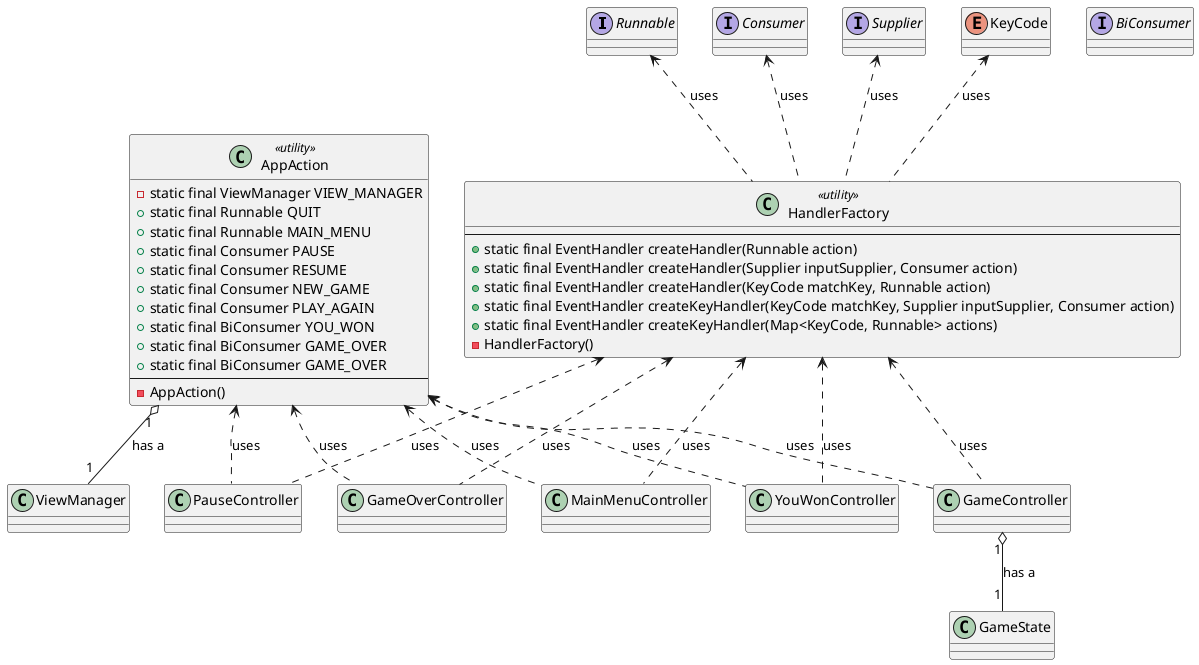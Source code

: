 @startuml

interface Runnable
interface Consumer
interface BiConsumer
interface Supplier
enum KeyCode

class ViewManager

class AppAction <<utility>> {
    - static final ViewManager VIEW_MANAGER
    + static final Runnable QUIT
    + static final Runnable MAIN_MENU
    + static final Consumer PAUSE
    + static final Consumer RESUME
    + static final Consumer NEW_GAME
    + static final Consumer PLAY_AGAIN
    + static final BiConsumer YOU_WON
    + static final BiConsumer GAME_OVER
    + static final BiConsumer GAME_OVER
    --
    - AppAction()
}

class HandlerFactory <<utility>> {
    --
    + static final EventHandler createHandler(Runnable action)
    + static final EventHandler createHandler(Supplier inputSupplier, Consumer action)
    + static final EventHandler createHandler(KeyCode matchKey, Runnable action)
    + static final EventHandler createKeyHandler(KeyCode matchKey, Supplier inputSupplier, Consumer action)
    + static final EventHandler createKeyHandler(Map<KeyCode, Runnable> actions)
    - HandlerFactory()
}

class GameState

class GameController
class MainMenuController
class YouWonController
class GameOverController
class PauseController

GameController "1" o-- "1" GameState : has a
AppAction "1" o-- "1" ViewManager : has a

AppAction <.. GameController : uses
AppAction <.. MainMenuController : uses
AppAction <.. YouWonController : uses
AppAction <.. GameOverController : uses
AppAction <.. PauseController : uses

HandlerFactory <.. GameController : uses
HandlerFactory <.. MainMenuController : uses
HandlerFactory <.. YouWonController : uses
HandlerFactory <.. GameOverController : uses
HandlerFactory <.. PauseController : uses

Runnable <.. HandlerFactory : uses
Consumer <.. HandlerFactory : uses
Supplier <.. HandlerFactory : uses
KeyCode <.. HandlerFactory : uses

@enduml
